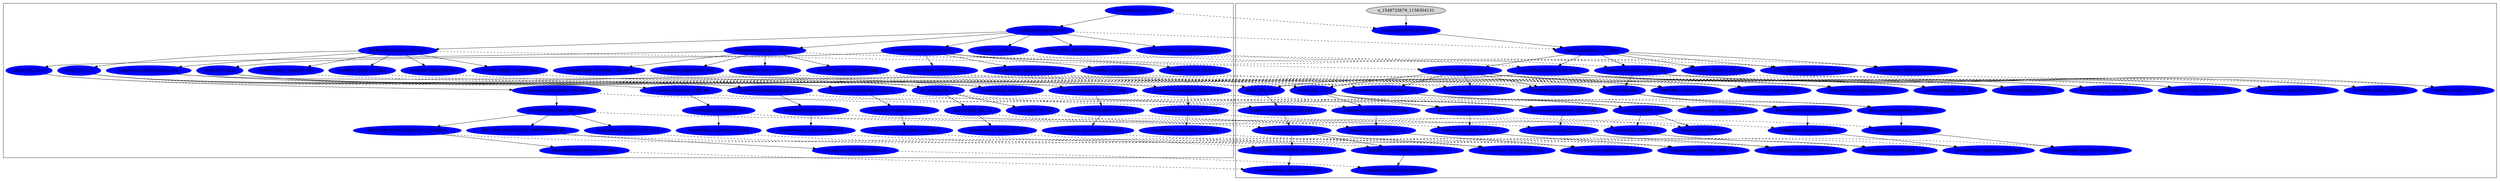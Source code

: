 digraph G {
node [style=filled];
subgraph cluster_src {
n_771775563_815674463 [label="CompilationUnit [0,269]", color=blue];
n_771775563_1671846437 [label="TypeDeclaration [0,268]", color=blue];
n_771775563_815674463 -> n_771775563_1671846437;
n_771775563_831236296 [label="Modifier: public [0,6]", color=blue];
n_771775563_1671846437 -> n_771775563_831236296;
n_771775563_1016925085 [label="TYPE_DECLARATION_KIND: class [", color=blue];
n_771775563_1671846437 -> n_771775563_1016925085;
n_771775563_789653861 [label="SimpleName: CallingMethodsInSa", color=blue];
n_771775563_1671846437 -> n_771775563_789653861;
n_771775563_1318180415 [label="MethodDeclaration [42,127]", color=blue];
n_771775563_1671846437 -> n_771775563_1318180415;
n_771775563_733943822 [label="Modifier: public [42,48]", color=blue];
n_771775563_1318180415 -> n_771775563_733943822;
n_771775563_1457410641 [label="Modifier: static [49,55]", color=blue];
n_771775563_1318180415 -> n_771775563_1457410641;
n_771775563_313540687 [label="PrimitiveType: void [56,60]", color=blue];
n_771775563_1318180415 -> n_771775563_313540687;
n_771775563_1383524016 [label="SimpleName: main [61,65]", color=blue];
n_771775563_1318180415 -> n_771775563_1383524016;
n_771775563_1637061418 [label="SingleVariableDeclaration [66,", color=blue];
n_771775563_1318180415 -> n_771775563_1637061418;
n_771775563_22671767 [label="ArrayType [66,74]", color=blue];
n_771775563_1637061418 -> n_771775563_22671767;
n_771775563_98394724 [label="SimpleType [66,72]", color=blue];
n_771775563_22671767 -> n_771775563_98394724;
n_771775563_1374026904 [label="SimpleName: String [66,72]", color=blue];
n_771775563_98394724 -> n_771775563_1374026904;
n_771775563_317071334 [label="Dimension [72,74]", color=blue];
n_771775563_22671767 -> n_771775563_317071334;
n_771775563_1472465 [label="SimpleName: args [75,79]", color=blue];
n_771775563_1637061418 -> n_771775563_1472465;
n_771775563_1791045777 [label="Block [81,127]", color=blue];
n_771775563_1318180415 -> n_771775563_1791045777;
n_771775563_1831477404 [label="ExpressionStatement [85,96]", color=blue];
n_771775563_1791045777 -> n_771775563_1831477404;
n_771775563_370440646 [label="MethodInvocation [85,95]", color=blue];
n_771775563_1831477404 -> n_771775563_370440646;
n_771775563_2130772866 [label="SimpleName: printOne [85,93]", color=blue];
n_771775563_370440646 -> n_771775563_2130772866;
n_771775563_728739494 [label="ExpressionStatement [99,110]", color=blue];
n_771775563_1791045777 -> n_771775563_728739494;
n_771775563_6750210 [label="MethodInvocation [99,109]", color=blue];
n_771775563_728739494 -> n_771775563_6750210;
n_771775563_1237550792 [label="SimpleName: printOne [99,107]", color=blue];
n_771775563_6750210 -> n_771775563_1237550792;
n_771775563_1846406218 [label="ExpressionStatement [113,124]", color=blue];
n_771775563_1791045777 -> n_771775563_1846406218;
n_771775563_1556995360 [label="MethodInvocation [113,123]", color=blue];
n_771775563_1846406218 -> n_771775563_1556995360;
n_771775563_524241174 [label="SimpleName: printTwo [113,121]", color=blue];
n_771775563_1556995360 -> n_771775563_524241174;
n_771775563_1264213713 [label="MethodDeclaration [130,201]", color=blue];
n_771775563_1671846437 -> n_771775563_1264213713;
n_771775563_1019384604 [label="Modifier: public [130,136]", color=blue];
n_771775563_1264213713 -> n_771775563_1019384604;
n_771775563_963110412 [label="Modifier: static [137,143]", color=blue];
n_771775563_1264213713 -> n_771775563_963110412;
n_771775563_1219161283 [label="PrimitiveType: void [144,148]", color=blue];
n_771775563_1264213713 -> n_771775563_1219161283;
n_771775563_2061347276 [label="SimpleName: printOne [149,157]", color=blue];
n_771775563_1264213713 -> n_771775563_2061347276;
n_771775563_1128096251 [label="Block [160,201]", color=blue];
n_771775563_1264213713 -> n_771775563_1128096251;
n_771775563_1259652483 [label="ExpressionStatement [164,198]", color=blue];
n_771775563_1128096251 -> n_771775563_1259652483;
n_771775563_1306324352 [label="MethodInvocation [164,197]", color=blue];
n_771775563_1259652483 -> n_771775563_1306324352;
n_771775563_2028017635 [label="METHOD_INVOCATION_RECEIVER [16", color=blue];
n_771775563_1306324352 -> n_771775563_2028017635;
n_771775563_70807318 [label="QualifiedName: System.out [164", color=blue];
n_771775563_2028017635 -> n_771775563_70807318;
n_771775563_1183888521 [label="SimpleName: println [175,182]", color=blue];
n_771775563_1306324352 -> n_771775563_1183888521;
n_771775563_1052245076 [label="METHOD_INVOCATION_ARGUMENTS [1", color=blue];
n_771775563_1306324352 -> n_771775563_1052245076;
n_771775563_1008925772 [label="StringLiteral:HelloWorld[183,1", color=blue];
n_771775563_1052245076 -> n_771775563_1008925772;
n_771775563_1205406622 [label="MethodDeclaration [204,266]", color=blue];
n_771775563_1671846437 -> n_771775563_1205406622;
n_771775563_988800485 [label="Modifier: public [204,210]", color=blue];
n_771775563_1205406622 -> n_771775563_988800485;
n_771775563_454325163 [label="Modifier: static [211,217]", color=blue];
n_771775563_1205406622 -> n_771775563_454325163;
n_771775563_1794717576 [label="PrimitiveType: void [218,222]", color=blue];
n_771775563_1205406622 -> n_771775563_1794717576;
n_771775563_919112242 [label="SimpleName: printTwo [223,231]", color=blue];
n_771775563_1205406622 -> n_771775563_919112242;
n_771775563_1541857308 [label="Block [234,266]", color=blue];
n_771775563_1205406622 -> n_771775563_1541857308;
n_771775563_1861781750 [label="ExpressionStatement [238,249]", color=blue];
n_771775563_1541857308 -> n_771775563_1861781750;
n_771775563_2095303566 [label="MethodInvocation [238,248]", color=blue];
n_771775563_1861781750 -> n_771775563_2095303566;
n_771775563_1378084334 [label="SimpleName: printOne [238,246]", color=blue];
n_771775563_2095303566 -> n_771775563_1378084334;
n_771775563_1773283386 [label="ExpressionStatement [252,263]", color=blue];
n_771775563_1541857308 -> n_771775563_1773283386;
n_771775563_1877453512 [label="MethodInvocation [252,262]", color=blue];
n_771775563_1773283386 -> n_771775563_1877453512;
n_771775563_1704629915 [label="SimpleName: printOne [252,260]", color=blue];
n_771775563_1877453512 -> n_771775563_1704629915;
}
subgraph cluster_dst {
n_1549725679_1453774246 [label="CompilationUnit [0,389]", color=blue];
n_1549725679_1156304131 -> n_1549725679_1453774246;
n_1549725679_1422222071 [label="TypeDeclaration [120,388]", color=blue];
n_1549725679_1453774246 -> n_1549725679_1422222071;
n_1549725679_1840976765 [label="Modifier: public [120,126]", color=blue];
n_1549725679_1422222071 -> n_1549725679_1840976765;
n_1549725679_1127224355 [label="TYPE_DECLARATION_KIND: class [", color=blue];
n_1549725679_1422222071 -> n_1549725679_1127224355;
n_1549725679_436532993 [label="SimpleName: CallingMethodsInSa", color=blue];
n_1549725679_1422222071 -> n_1549725679_436532993;
n_1549725679_222511810 [label="MethodDeclaration [162,247]", color=blue];
n_1549725679_1422222071 -> n_1549725679_222511810;
n_1549725679_373182087 [label="Modifier: public [162,168]", color=blue];
n_1549725679_222511810 -> n_1549725679_373182087;
n_1549725679_1100767002 [label="Modifier: static [169,175]", color=blue];
n_1549725679_222511810 -> n_1549725679_1100767002;
n_1549725679_1990098664 [label="PrimitiveType: void [176,180]", color=blue];
n_1549725679_222511810 -> n_1549725679_1990098664;
n_1549725679_1907431275 [label="SimpleName: main [181,185]", color=blue];
n_1549725679_222511810 -> n_1549725679_1907431275;
n_1549725679_1686100174 [label="SingleVariableDeclaration [186", color=blue];
n_1549725679_222511810 -> n_1549725679_1686100174;
n_1549725679_2024453272 [label="ArrayType [186,194]", color=blue];
n_1549725679_1686100174 -> n_1549725679_2024453272;
n_1549725679_536765369 [label="SimpleType [186,192]", color=blue];
n_1549725679_2024453272 -> n_1549725679_536765369;
n_1549725679_2085002312 [label="SimpleName: String [186,192]", color=blue];
n_1549725679_536765369 -> n_1549725679_2085002312;
n_1549725679_2129221032 [label="Dimension [192,194]", color=blue];
n_1549725679_2024453272 -> n_1549725679_2129221032;
n_1549725679_1224347463 [label="SimpleName: args [195,199]", color=blue];
n_1549725679_1686100174 -> n_1549725679_1224347463;
n_1549725679_1580297332 [label="Block [201,247]", color=blue];
n_1549725679_222511810 -> n_1549725679_1580297332;
n_1549725679_1966250569 [label="ExpressionStatement [205,216]", color=blue];
n_1549725679_1580297332 -> n_1549725679_1966250569;
n_1549725679_1125381564 [label="MethodInvocation [205,215]", color=blue];
n_1549725679_1966250569 -> n_1549725679_1125381564;
n_1549725679_511717113 [label="SimpleName: printOne [205,213]", color=blue];
n_1549725679_1125381564 -> n_1549725679_511717113;
n_1549725679_2005733474 [label="ExpressionStatement [219,230]", color=blue];
n_1549725679_1580297332 -> n_1549725679_2005733474;
n_1549725679_521081105 [label="MethodInvocation [219,229]", color=blue];
n_1549725679_2005733474 -> n_1549725679_521081105;
n_1549725679_1448247698 [label="SimpleName: printOne [219,227]", color=blue];
n_1549725679_521081105 -> n_1549725679_1448247698;
n_1549725679_158199555 [label="ExpressionStatement [233,244]", color=blue];
n_1549725679_1580297332 -> n_1549725679_158199555;
n_1549725679_517052730 [label="MethodInvocation [233,243]", color=blue];
n_1549725679_158199555 -> n_1549725679_517052730;
n_1549725679_2035070981 [label="SimpleName: printTwo [233,241]", color=blue];
n_1549725679_517052730 -> n_1549725679_2035070981;
n_1549725679_1506809545 [label="MethodDeclaration [250,321]", color=blue];
n_1549725679_1422222071 -> n_1549725679_1506809545;
n_1549725679_550668305 [label="Modifier: public [250,256]", color=blue];
n_1549725679_1506809545 -> n_1549725679_550668305;
n_1549725679_1624820151 [label="Modifier: static [257,263]", color=blue];
n_1549725679_1506809545 -> n_1549725679_1624820151;
n_1549725679_2081191879 [label="PrimitiveType: void [264,268]", color=blue];
n_1549725679_1506809545 -> n_1549725679_2081191879;
n_1549725679_1559122513 [label="SimpleName: printOne [269,277]", color=blue];
n_1549725679_1506809545 -> n_1549725679_1559122513;
n_1549725679_1552978964 [label="Block [280,321]", color=blue];
n_1549725679_1506809545 -> n_1549725679_1552978964;
n_1549725679_1699113578 [label="ExpressionStatement [284,318]", color=blue];
n_1549725679_1552978964 -> n_1549725679_1699113578;
n_1549725679_355790875 [label="MethodInvocation [284,317]", color=blue];
n_1549725679_1699113578 -> n_1549725679_355790875;
n_1549725679_782378927 [label="METHOD_INVOCATION_RECEIVER [28", color=blue];
n_1549725679_355790875 -> n_1549725679_782378927;
n_1549725679_910091170 [label="QualifiedName: System.out [284", color=blue];
n_1549725679_782378927 -> n_1549725679_910091170;
n_1549725679_2041605291 [label="SimpleName: println [295,302]", color=blue];
n_1549725679_355790875 -> n_1549725679_2041605291;
n_1549725679_2136288211 [label="METHOD_INVOCATION_ARGUMENTS [3", color=blue];
n_1549725679_355790875 -> n_1549725679_2136288211;
n_1549725679_1175259735 [label="StringLiteral:HelloWorld[303,3", color=blue];
n_1549725679_2136288211 -> n_1549725679_1175259735;
n_1549725679_293907205 [label="MethodDeclaration [324,386]", color=blue];
n_1549725679_1422222071 -> n_1549725679_293907205;
n_1549725679_345902941 [label="Modifier: public [324,330]", color=blue];
n_1549725679_293907205 -> n_1549725679_345902941;
n_1549725679_796667727 [label="Modifier: static [331,337]", color=blue];
n_1549725679_293907205 -> n_1549725679_796667727;
n_1549725679_251210093 [label="PrimitiveType: void [338,342]", color=blue];
n_1549725679_293907205 -> n_1549725679_251210093;
n_1549725679_2021707251 [label="SimpleName: printTwo [343,351]", color=blue];
n_1549725679_293907205 -> n_1549725679_2021707251;
n_1549725679_479397964 [label="Block [354,386]", color=blue];
n_1549725679_293907205 -> n_1549725679_479397964;
n_1549725679_283717519 [label="ExpressionStatement [358,369]", color=blue];
n_1549725679_479397964 -> n_1549725679_283717519;
n_1549725679_2025221430 [label="MethodInvocation [358,368]", color=blue];
n_1549725679_283717519 -> n_1549725679_2025221430;
n_1549725679_200224114 [label="SimpleName: printOne [358,366]", color=blue];
n_1549725679_2025221430 -> n_1549725679_200224114;
n_1549725679_581318631 [label="ExpressionStatement [372,383]", color=blue];
n_1549725679_479397964 -> n_1549725679_581318631;
n_1549725679_487694075 [label="MethodInvocation [372,382]", color=blue];
n_1549725679_581318631 -> n_1549725679_487694075;
n_1549725679_1989184704 [label="SimpleName: printOne [372,380]", color=blue];
n_1549725679_487694075 -> n_1549725679_1989184704;
}
n_771775563_1016925085 -> n_1549725679_1127224355 [style=dashed]
;n_771775563_317071334 -> n_1549725679_2129221032 [style=dashed]
;n_771775563_1704629915 -> n_1549725679_1989184704 [style=dashed]
;n_771775563_2028017635 -> n_1549725679_782378927 [style=dashed]
;n_771775563_1671846437 -> n_1549725679_1422222071 [style=dashed]
;n_771775563_2130772866 -> n_1549725679_511717113 [style=dashed]
;n_771775563_1773283386 -> n_1549725679_581318631 [style=dashed]
;n_771775563_988800485 -> n_1549725679_345902941 [style=dashed]
;n_771775563_1237550792 -> n_1549725679_1448247698 [style=dashed]
;n_771775563_1264213713 -> n_1549725679_1506809545 [style=dashed]
;n_771775563_1861781750 -> n_1549725679_283717519 [style=dashed]
;n_771775563_1457410641 -> n_1549725679_1100767002 [style=dashed]
;n_771775563_2061347276 -> n_1549725679_1559122513 [style=dashed]
;n_771775563_1259652483 -> n_1549725679_1699113578 [style=dashed]
;n_771775563_1183888521 -> n_1549725679_2041605291 [style=dashed]
;n_771775563_524241174 -> n_1549725679_2035070981 [style=dashed]
;n_771775563_1318180415 -> n_1549725679_222511810 [style=dashed]
;n_771775563_70807318 -> n_1549725679_910091170 [style=dashed]
;n_771775563_1877453512 -> n_1549725679_487694075 [style=dashed]
;n_771775563_733943822 -> n_1549725679_373182087 [style=dashed]
;n_771775563_1831477404 -> n_1549725679_1966250569 [style=dashed]
;n_771775563_1637061418 -> n_1549725679_1686100174 [style=dashed]
;n_771775563_98394724 -> n_1549725679_536765369 [style=dashed]
;n_771775563_454325163 -> n_1549725679_796667727 [style=dashed]
;n_771775563_815674463 -> n_1549725679_1453774246 [style=dashed]
;n_771775563_831236296 -> n_1549725679_1840976765 [style=dashed]
;n_771775563_1383524016 -> n_1549725679_1907431275 [style=dashed]
;n_771775563_1128096251 -> n_1549725679_1552978964 [style=dashed]
;n_771775563_1472465 -> n_1549725679_1224347463 [style=dashed]
;n_771775563_1846406218 -> n_1549725679_158199555 [style=dashed]
;n_771775563_1205406622 -> n_1549725679_293907205 [style=dashed]
;n_771775563_728739494 -> n_1549725679_2005733474 [style=dashed]
;n_771775563_1378084334 -> n_1549725679_200224114 [style=dashed]
;n_771775563_22671767 -> n_1549725679_2024453272 [style=dashed]
;n_771775563_1791045777 -> n_1549725679_1580297332 [style=dashed]
;n_771775563_370440646 -> n_1549725679_1125381564 [style=dashed]
;n_771775563_1306324352 -> n_1549725679_355790875 [style=dashed]
;n_771775563_1019384604 -> n_1549725679_550668305 [style=dashed]
;n_771775563_1052245076 -> n_1549725679_2136288211 [style=dashed]
;n_771775563_6750210 -> n_1549725679_521081105 [style=dashed]
;n_771775563_1219161283 -> n_1549725679_2081191879 [style=dashed]
;n_771775563_963110412 -> n_1549725679_1624820151 [style=dashed]
;n_771775563_1556995360 -> n_1549725679_517052730 [style=dashed]
;n_771775563_2095303566 -> n_1549725679_2025221430 [style=dashed]
;n_771775563_1008925772 -> n_1549725679_1175259735 [style=dashed]
;n_771775563_1794717576 -> n_1549725679_251210093 [style=dashed]
;n_771775563_789653861 -> n_1549725679_436532993 [style=dashed]
;n_771775563_919112242 -> n_1549725679_2021707251 [style=dashed]
;n_771775563_1541857308 -> n_1549725679_479397964 [style=dashed]
;n_771775563_1374026904 -> n_1549725679_2085002312 [style=dashed]
;n_771775563_313540687 -> n_1549725679_1990098664 [style=dashed]
;}

